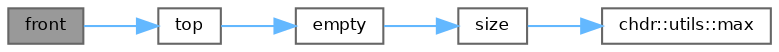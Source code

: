 digraph "front"
{
 // LATEX_PDF_SIZE
  bgcolor="transparent";
  edge [fontname=Helvetica,fontsize=8,labelfontname=Helvetica,labelfontsize=8];
  node [fontname=Helvetica,fontsize=8,shape=box,height=0.2,width=0.4];
  rankdir="LR";
  Node1 [id="Node000001",label="front",height=0.2,width=0.4,color="gray40", fillcolor="grey60", style="filled", fontcolor="black",tooltip="Retrieves a constant reference to the front element of the heap."];
  Node1 -> Node2 [id="edge1_Node000001_Node000002",color="steelblue1",style="solid",tooltip=" "];
  Node2 [id="Node000002",label="top",height=0.2,width=0.4,color="grey40", fillcolor="white", style="filled",URL="$d3/d61/classchdr_1_1heap_a20a753362275d34a67d855ce0105fab7.html#a20a753362275d34a67d855ce0105fab7",tooltip="Retrieves a reference to the top element of the heap."];
  Node2 -> Node3 [id="edge2_Node000002_Node000003",color="steelblue1",style="solid",tooltip=" "];
  Node3 [id="Node000003",label="empty",height=0.2,width=0.4,color="grey40", fillcolor="white", style="filled",URL="$d3/d61/classchdr_1_1heap_a3f6fc5de06a318920d84f3c3742db07f.html#a3f6fc5de06a318920d84f3c3742db07f",tooltip="Checks if the heap is empty."];
  Node3 -> Node4 [id="edge3_Node000003_Node000004",color="steelblue1",style="solid",tooltip=" "];
  Node4 [id="Node000004",label="size",height=0.2,width=0.4,color="grey40", fillcolor="white", style="filled",URL="$d3/d61/classchdr_1_1heap_a3caedb145a667c26028740417dcf32c3.html#a3caedb145a667c26028740417dcf32c3",tooltip="Retrieves the number of elements currently stored in the heap."];
  Node4 -> Node5 [id="edge4_Node000004_Node000005",color="steelblue1",style="solid",tooltip=" "];
  Node5 [id="Node000005",label="chdr::utils::max",height=0.2,width=0.4,color="grey40", fillcolor="white", style="filled",URL="$d2/dcb/structchdr_1_1utils_a05e8953d59fd314cf105f52b0c1272dd.html#a05e8953d59fd314cf105f52b0c1272dd",tooltip="Determines the maximum of two comparable values."];
}
